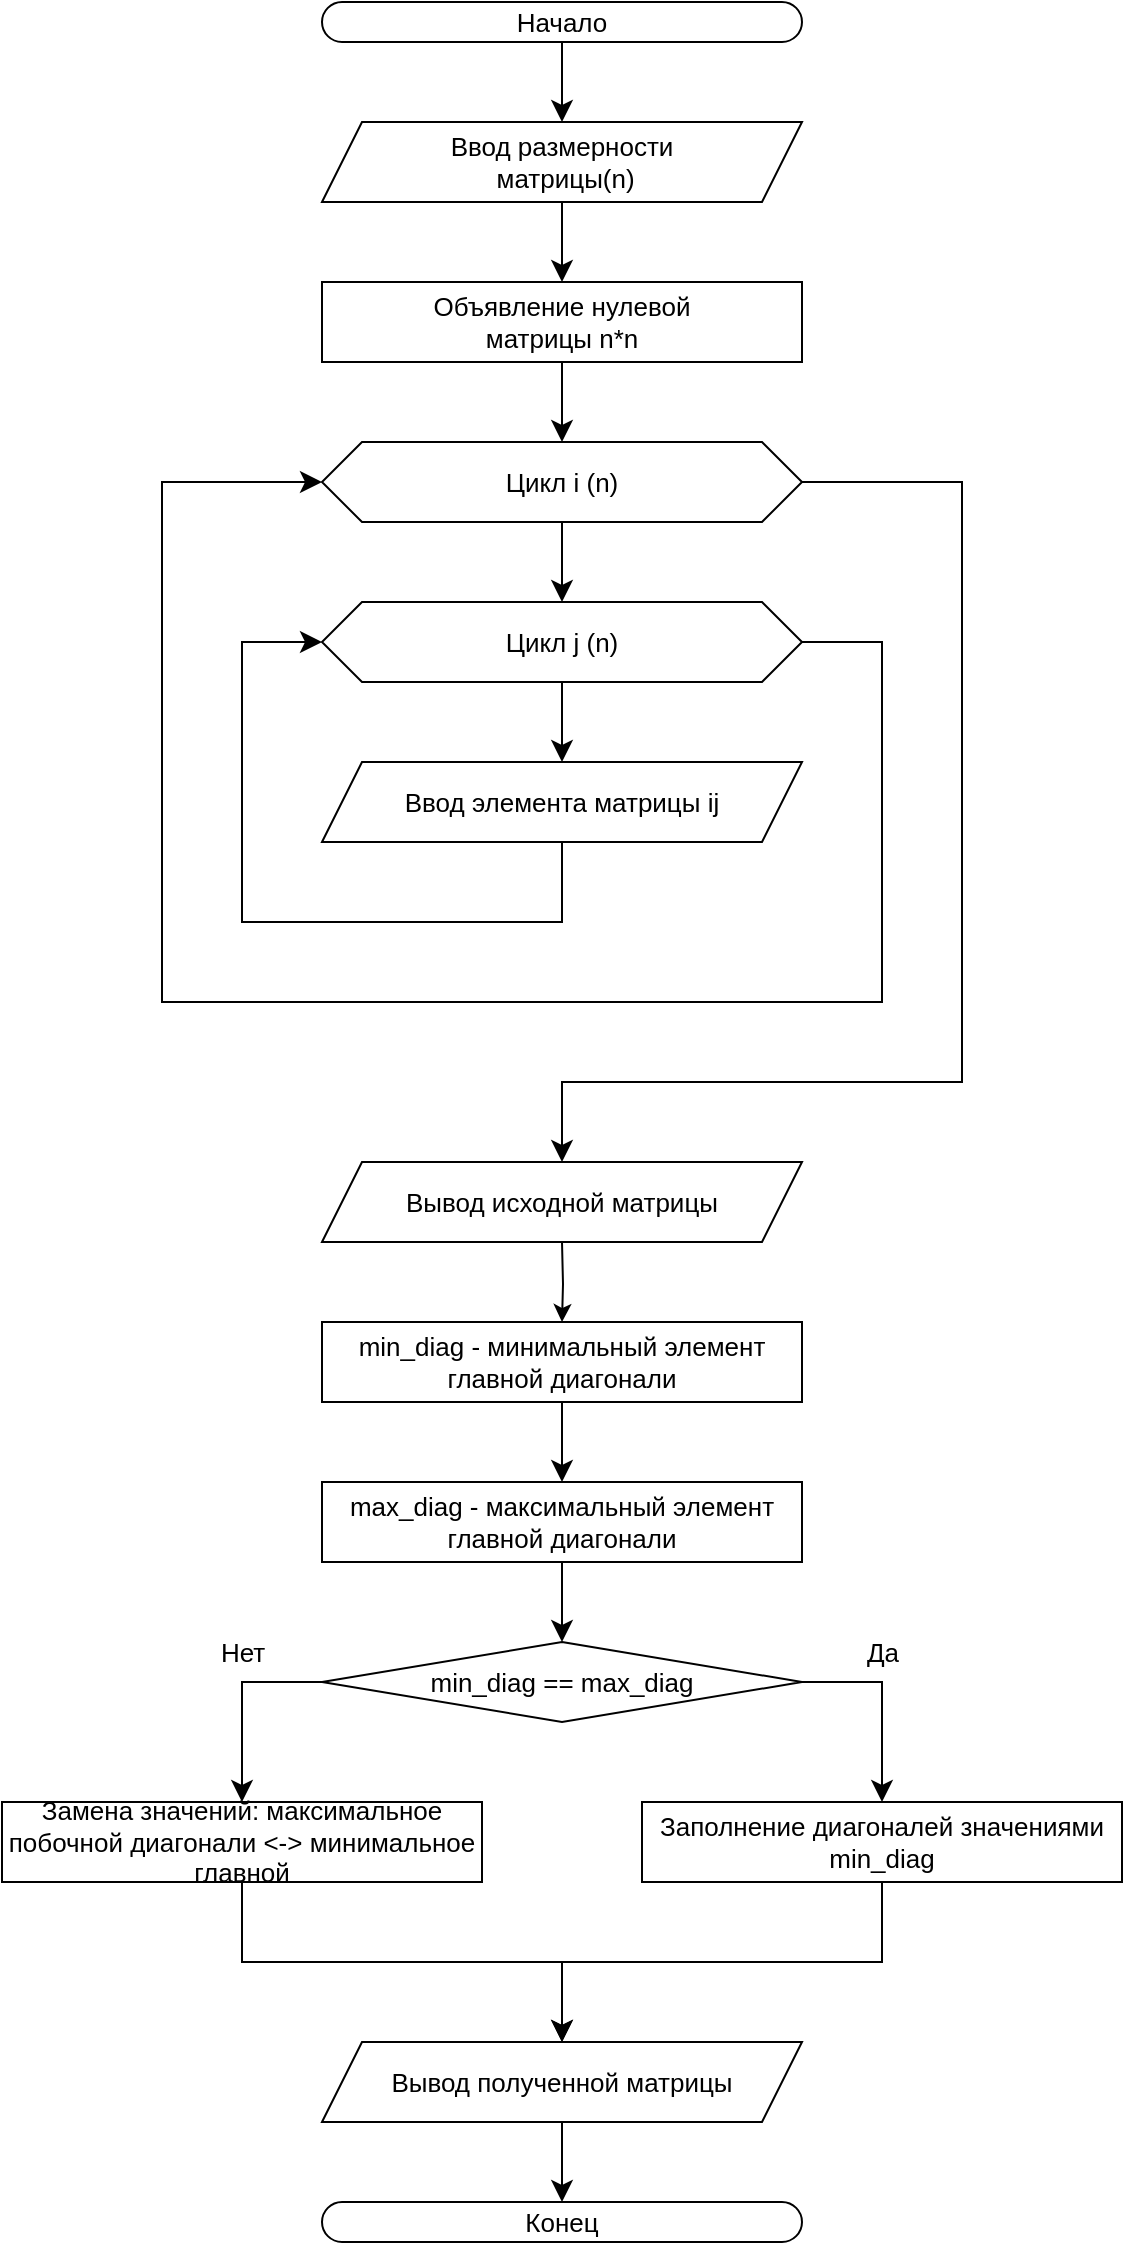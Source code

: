 <mxfile version="21.1.4" type="google">
  <diagram name="Страница 1" id="0DjqOohvZtHS_T6HSmUr">
    <mxGraphModel grid="1" page="0" gridSize="10" guides="1" tooltips="1" connect="1" arrows="1" fold="1" pageScale="1" pageWidth="1169" pageHeight="827" math="0" shadow="0">
      <root>
        <mxCell id="0" />
        <mxCell id="1" parent="0" />
        <mxCell id="iytk3y117ulOqiC8ZTO7-17" style="edgeStyle=none;curved=1;rounded=0;orthogonalLoop=1;jettySize=auto;html=1;fontSize=13;startSize=8;endSize=8;" edge="1" parent="1" source="iytk3y117ulOqiC8ZTO7-1" target="iytk3y117ulOqiC8ZTO7-2">
          <mxGeometry relative="1" as="geometry" />
        </mxCell>
        <mxCell id="iytk3y117ulOqiC8ZTO7-1" value="Начало" style="rounded=1;whiteSpace=wrap;html=1;fontSize=13;arcSize=50;" vertex="1" parent="1">
          <mxGeometry x="-160" y="60" width="240" height="20" as="geometry" />
        </mxCell>
        <mxCell id="iytk3y117ulOqiC8ZTO7-18" style="edgeStyle=none;curved=1;rounded=0;orthogonalLoop=1;jettySize=auto;html=1;entryX=0.5;entryY=0;entryDx=0;entryDy=0;fontSize=13;startSize=8;endSize=8;" edge="1" parent="1" source="iytk3y117ulOqiC8ZTO7-2" target="iytk3y117ulOqiC8ZTO7-3">
          <mxGeometry relative="1" as="geometry" />
        </mxCell>
        <mxCell id="iytk3y117ulOqiC8ZTO7-2" value="Ввод размерности&lt;br style=&quot;font-size: 13px;&quot;&gt;&amp;nbsp;матрицы(n)" style="shape=parallelogram;perimeter=parallelogramPerimeter;whiteSpace=wrap;html=1;fixedSize=1;fontSize=13;" vertex="1" parent="1">
          <mxGeometry x="-160" y="120" width="240" height="40" as="geometry" />
        </mxCell>
        <mxCell id="iytk3y117ulOqiC8ZTO7-9" style="edgeStyle=none;curved=1;rounded=0;orthogonalLoop=1;jettySize=auto;html=1;entryX=0.5;entryY=0;entryDx=0;entryDy=0;fontSize=13;startSize=8;endSize=8;" edge="1" parent="1" source="iytk3y117ulOqiC8ZTO7-3" target="iytk3y117ulOqiC8ZTO7-4">
          <mxGeometry relative="1" as="geometry" />
        </mxCell>
        <mxCell id="iytk3y117ulOqiC8ZTO7-3" value="Объявление нулевой &lt;br style=&quot;font-size: 13px;&quot;&gt;матрицы n*n" style="rounded=0;whiteSpace=wrap;html=1;fontSize=13;" vertex="1" parent="1">
          <mxGeometry x="-160" y="200" width="240" height="40" as="geometry" />
        </mxCell>
        <mxCell id="iytk3y117ulOqiC8ZTO7-10" style="edgeStyle=none;curved=1;rounded=0;orthogonalLoop=1;jettySize=auto;html=1;entryX=0.5;entryY=0;entryDx=0;entryDy=0;fontSize=13;startSize=8;endSize=8;" edge="1" parent="1" source="iytk3y117ulOqiC8ZTO7-4" target="iytk3y117ulOqiC8ZTO7-5">
          <mxGeometry relative="1" as="geometry" />
        </mxCell>
        <mxCell id="iytk3y117ulOqiC8ZTO7-16" style="edgeStyle=orthogonalEdgeStyle;rounded=0;orthogonalLoop=1;jettySize=auto;html=1;entryX=0.5;entryY=0;entryDx=0;entryDy=0;fontSize=13;startSize=8;endSize=8;exitX=1;exitY=0.5;exitDx=0;exitDy=0;" edge="1" parent="1" source="iytk3y117ulOqiC8ZTO7-4">
          <mxGeometry relative="1" as="geometry">
            <Array as="points">
              <mxPoint x="160" y="300" />
              <mxPoint x="160" y="600" />
              <mxPoint x="-40" y="600" />
            </Array>
            <mxPoint x="-40" y="640" as="targetPoint" />
          </mxGeometry>
        </mxCell>
        <mxCell id="iytk3y117ulOqiC8ZTO7-4" value="Цикл i (n)" style="shape=hexagon;perimeter=hexagonPerimeter2;whiteSpace=wrap;html=1;fixedSize=1;fontSize=13;" vertex="1" parent="1">
          <mxGeometry x="-160" y="280" width="240" height="40" as="geometry" />
        </mxCell>
        <mxCell id="iytk3y117ulOqiC8ZTO7-11" style="edgeStyle=none;curved=1;rounded=0;orthogonalLoop=1;jettySize=auto;html=1;entryX=0.5;entryY=0;entryDx=0;entryDy=0;fontSize=13;startSize=8;endSize=8;" edge="1" parent="1" source="iytk3y117ulOqiC8ZTO7-5" target="iytk3y117ulOqiC8ZTO7-7">
          <mxGeometry relative="1" as="geometry" />
        </mxCell>
        <mxCell id="iytk3y117ulOqiC8ZTO7-13" style="edgeStyle=orthogonalEdgeStyle;rounded=0;orthogonalLoop=1;jettySize=auto;html=1;entryX=0;entryY=0.5;entryDx=0;entryDy=0;fontSize=13;startSize=8;endSize=8;exitX=1;exitY=0.5;exitDx=0;exitDy=0;" edge="1" parent="1" source="iytk3y117ulOqiC8ZTO7-5" target="iytk3y117ulOqiC8ZTO7-4">
          <mxGeometry relative="1" as="geometry">
            <Array as="points">
              <mxPoint x="120" y="380" />
              <mxPoint x="120" y="560" />
              <mxPoint x="-240" y="560" />
              <mxPoint x="-240" y="300" />
            </Array>
          </mxGeometry>
        </mxCell>
        <mxCell id="iytk3y117ulOqiC8ZTO7-5" value="Цикл j (n)" style="shape=hexagon;perimeter=hexagonPerimeter2;whiteSpace=wrap;html=1;fixedSize=1;fontSize=13;" vertex="1" parent="1">
          <mxGeometry x="-160" y="360" width="240" height="40" as="geometry" />
        </mxCell>
        <mxCell id="iytk3y117ulOqiC8ZTO7-12" style="edgeStyle=orthogonalEdgeStyle;rounded=0;orthogonalLoop=1;jettySize=auto;html=1;entryX=0;entryY=0.5;entryDx=0;entryDy=0;fontSize=13;startSize=8;endSize=8;" edge="1" parent="1" source="iytk3y117ulOqiC8ZTO7-7" target="iytk3y117ulOqiC8ZTO7-5">
          <mxGeometry relative="1" as="geometry">
            <Array as="points">
              <mxPoint x="-40" y="520" />
              <mxPoint x="-200" y="520" />
              <mxPoint x="-200" y="380" />
            </Array>
          </mxGeometry>
        </mxCell>
        <mxCell id="iytk3y117ulOqiC8ZTO7-7" value="Ввод элемента матрицы ij" style="shape=parallelogram;perimeter=parallelogramPerimeter;whiteSpace=wrap;html=1;fixedSize=1;fontSize=13;" vertex="1" parent="1">
          <mxGeometry x="-160" y="440" width="240" height="40" as="geometry" />
        </mxCell>
        <mxCell id="iytk3y117ulOqiC8ZTO7-28" style="edgeStyle=none;curved=1;rounded=0;orthogonalLoop=1;jettySize=auto;html=1;entryX=0.5;entryY=0;entryDx=0;entryDy=0;fontSize=13;startSize=8;endSize=8;" edge="1" parent="1" source="iytk3y117ulOqiC8ZTO7-14" target="iytk3y117ulOqiC8ZTO7-15">
          <mxGeometry relative="1" as="geometry" />
        </mxCell>
        <mxCell id="iytk3y117ulOqiC8ZTO7-14" value="min_diag - минимальный элемент главной диагонали" style="rounded=0;whiteSpace=wrap;html=1;fontSize=13;" vertex="1" parent="1">
          <mxGeometry x="-160" y="720" width="240" height="40" as="geometry" />
        </mxCell>
        <mxCell id="iytk3y117ulOqiC8ZTO7-29" style="edgeStyle=none;curved=1;rounded=0;orthogonalLoop=1;jettySize=auto;html=1;entryX=0.5;entryY=0;entryDx=0;entryDy=0;fontSize=13;startSize=8;endSize=8;" edge="1" parent="1" source="iytk3y117ulOqiC8ZTO7-15" target="iytk3y117ulOqiC8ZTO7-19">
          <mxGeometry relative="1" as="geometry" />
        </mxCell>
        <mxCell id="iytk3y117ulOqiC8ZTO7-15" value="max_diag - максимальный элемент главной диагонали" style="rounded=0;whiteSpace=wrap;html=1;fontSize=13;" vertex="1" parent="1">
          <mxGeometry x="-160" y="800" width="240" height="40" as="geometry" />
        </mxCell>
        <mxCell id="iytk3y117ulOqiC8ZTO7-23" style="edgeStyle=orthogonalEdgeStyle;rounded=0;orthogonalLoop=1;jettySize=auto;html=1;entryX=0.5;entryY=0;entryDx=0;entryDy=0;fontSize=13;startSize=8;endSize=8;exitX=1;exitY=0.5;exitDx=0;exitDy=0;" edge="1" parent="1" source="iytk3y117ulOqiC8ZTO7-19" target="iytk3y117ulOqiC8ZTO7-20">
          <mxGeometry relative="1" as="geometry" />
        </mxCell>
        <mxCell id="iytk3y117ulOqiC8ZTO7-24" style="edgeStyle=orthogonalEdgeStyle;rounded=0;orthogonalLoop=1;jettySize=auto;html=1;entryX=0.5;entryY=0;entryDx=0;entryDy=0;fontSize=13;startSize=8;endSize=8;exitX=0;exitY=0.5;exitDx=0;exitDy=0;" edge="1" parent="1" source="iytk3y117ulOqiC8ZTO7-19" target="iytk3y117ulOqiC8ZTO7-21">
          <mxGeometry relative="1" as="geometry" />
        </mxCell>
        <mxCell id="iytk3y117ulOqiC8ZTO7-19" value="min_diag == max_diag" style="rhombus;whiteSpace=wrap;html=1;fontSize=13;" vertex="1" parent="1">
          <mxGeometry x="-160" y="880" width="240" height="40" as="geometry" />
        </mxCell>
        <mxCell id="iytk3y117ulOqiC8ZTO7-27" style="edgeStyle=orthogonalEdgeStyle;rounded=0;orthogonalLoop=1;jettySize=auto;html=1;fontSize=13;startSize=8;endSize=8;entryX=0.5;entryY=0;entryDx=0;entryDy=0;" edge="1" parent="1" source="iytk3y117ulOqiC8ZTO7-20" target="iytk3y117ulOqiC8ZTO7-25">
          <mxGeometry relative="1" as="geometry">
            <mxPoint x="-40" y="990" as="targetPoint" />
          </mxGeometry>
        </mxCell>
        <mxCell id="iytk3y117ulOqiC8ZTO7-20" value="&lt;span style=&quot;color: rgb(0, 0, 0); font-family: Helvetica; font-size: 13px; font-style: normal; font-variant-ligatures: normal; font-variant-caps: normal; font-weight: 400; letter-spacing: normal; orphans: 2; text-align: center; text-indent: 0px; text-transform: none; widows: 2; word-spacing: 0px; -webkit-text-stroke-width: 0px; background-color: rgb(255, 255, 255); text-decoration-thickness: initial; text-decoration-style: initial; text-decoration-color: initial; float: none; display: inline !important;&quot;&gt;Заполнение диагоналей значениями min_diag&lt;/span&gt;" style="rounded=0;whiteSpace=wrap;html=1;fontSize=13;" vertex="1" parent="1">
          <mxGeometry y="960" width="240" height="40" as="geometry" />
        </mxCell>
        <mxCell id="iytk3y117ulOqiC8ZTO7-26" style="edgeStyle=orthogonalEdgeStyle;rounded=0;orthogonalLoop=1;jettySize=auto;html=1;entryX=0.5;entryY=0;entryDx=0;entryDy=0;fontSize=13;startSize=8;endSize=8;" edge="1" parent="1" source="iytk3y117ulOqiC8ZTO7-21" target="iytk3y117ulOqiC8ZTO7-25">
          <mxGeometry relative="1" as="geometry" />
        </mxCell>
        <mxCell id="iytk3y117ulOqiC8ZTO7-21" value="Замена значений: максимальное побочной диагонали &amp;lt;-&amp;gt; минимальное главной" style="rounded=0;whiteSpace=wrap;html=1;fontSize=13;" vertex="1" parent="1">
          <mxGeometry x="-320" y="960" width="240" height="40" as="geometry" />
        </mxCell>
        <mxCell id="iytk3y117ulOqiC8ZTO7-33" style="edgeStyle=none;curved=1;rounded=0;orthogonalLoop=1;jettySize=auto;html=1;entryX=0.5;entryY=0;entryDx=0;entryDy=0;fontSize=13;startSize=8;endSize=8;" edge="1" parent="1" source="iytk3y117ulOqiC8ZTO7-25" target="iytk3y117ulOqiC8ZTO7-32">
          <mxGeometry relative="1" as="geometry" />
        </mxCell>
        <mxCell id="iytk3y117ulOqiC8ZTO7-25" value="Вывод полученной матрицы" style="shape=parallelogram;perimeter=parallelogramPerimeter;whiteSpace=wrap;html=1;fixedSize=1;fontSize=13;" vertex="1" parent="1">
          <mxGeometry x="-160" y="1080" width="240" height="40" as="geometry" />
        </mxCell>
        <mxCell id="iytk3y117ulOqiC8ZTO7-30" value="Нет" style="text;html=1;align=center;verticalAlign=middle;resizable=0;points=[];autosize=1;strokeColor=none;fillColor=none;fontSize=13;" vertex="1" parent="1">
          <mxGeometry x="-225" y="870" width="50" height="30" as="geometry" />
        </mxCell>
        <mxCell id="iytk3y117ulOqiC8ZTO7-31" value="Да" style="text;html=1;align=center;verticalAlign=middle;resizable=0;points=[];autosize=1;strokeColor=none;fillColor=none;fontSize=13;" vertex="1" parent="1">
          <mxGeometry x="100" y="870" width="40" height="30" as="geometry" />
        </mxCell>
        <mxCell id="iytk3y117ulOqiC8ZTO7-32" value="Конец" style="rounded=1;whiteSpace=wrap;html=1;fontSize=13;arcSize=50;" vertex="1" parent="1">
          <mxGeometry x="-160" y="1160" width="240" height="20" as="geometry" />
        </mxCell>
        <mxCell id="o4OebZKthwE1FW5aY0QY-2" style="edgeStyle=orthogonalEdgeStyle;rounded=0;orthogonalLoop=1;jettySize=auto;html=1;entryX=0.5;entryY=0;entryDx=0;entryDy=0;fontSize=13;" edge="1" parent="1" target="iytk3y117ulOqiC8ZTO7-14">
          <mxGeometry relative="1" as="geometry">
            <mxPoint x="-40" y="680" as="sourcePoint" />
          </mxGeometry>
        </mxCell>
        <mxCell id="o4OebZKthwE1FW5aY0QY-3" value="&lt;font style=&quot;font-size: 13px;&quot;&gt;Вывод исходной матрицы&lt;/font&gt;" style="shape=parallelogram;perimeter=parallelogramPerimeter;whiteSpace=wrap;html=1;fixedSize=1;fontSize=13;" vertex="1" parent="1">
          <mxGeometry x="-160" y="640" width="240" height="40" as="geometry" />
        </mxCell>
      </root>
    </mxGraphModel>
  </diagram>
</mxfile>

